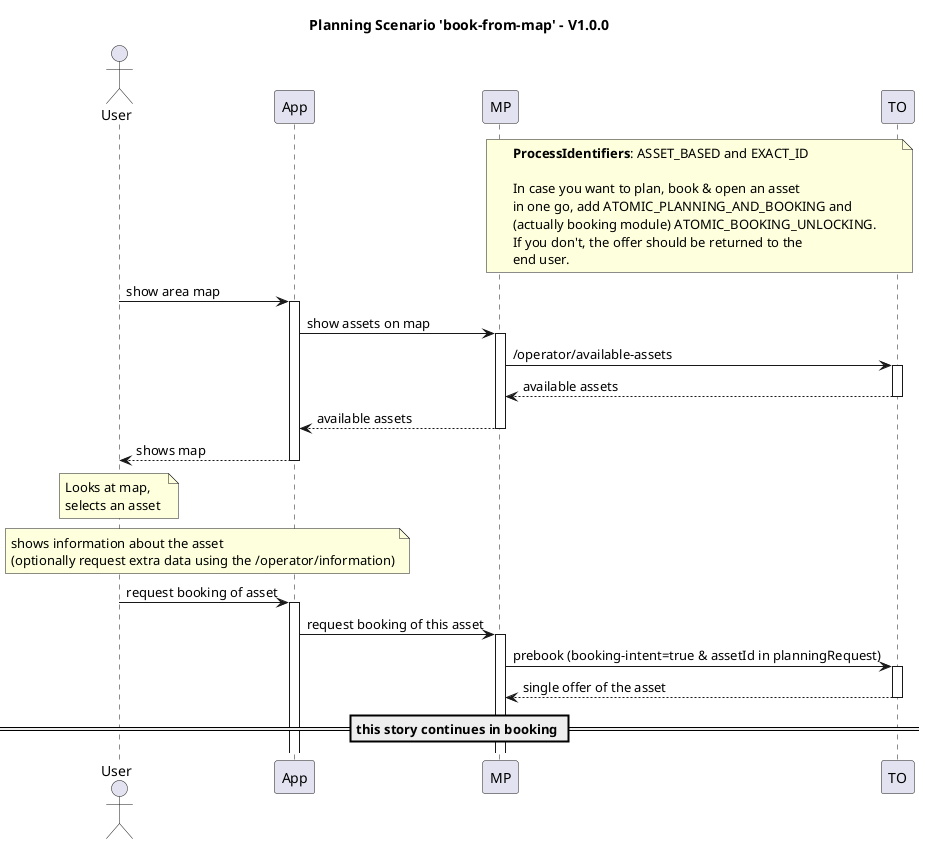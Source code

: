@startuml book-from-map
title Planning Scenario 'book-from-map' - V1.0.0
actor User
participant App

autoactivate on

note over MP, TO
**ProcessIdentifiers**: ASSET_BASED and EXACT_ID

In case you want to plan, book & open an asset
in one go, add ATOMIC_PLANNING_AND_BOOKING and 
(actually booking module) ATOMIC_BOOKING_UNLOCKING.
If you don't, the offer should be returned to the 
end user.
end note

User -> App : show area map
App -> MP : show assets on map

MP -> TO : /operator/available-assets
return available assets
return available assets
return shows map

note over User
Looks at map, 
selects an asset 
end note

note over User, App
shows information about the asset 
(optionally request extra data using the /operator/information)
end note

User -> App : request booking of asset

App -> MP : request booking of this asset

MP -> TO : prebook (booking-intent=true & assetId in planningRequest) 
return single offer of the asset

== this story continues in booking ==
@enduml
